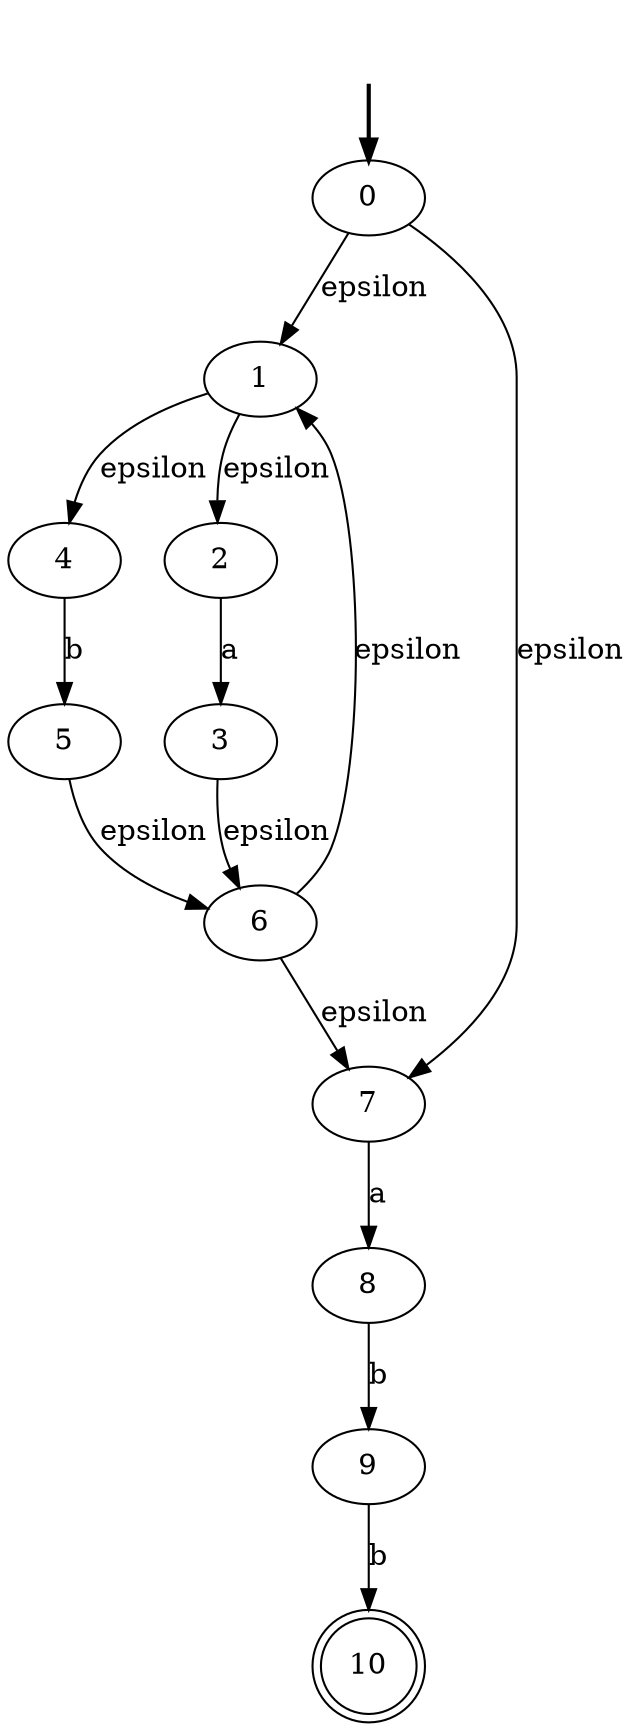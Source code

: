 digraph {
	fake0 [style=invisible]
	3
	9
	8
	0 [root=true]
	10 [shape=doublecircle]
	4
	1
	6
	7
	2
	5
	fake0 -> 0 [style=bold]
	0 -> 7 [label=epsilon]
	0 -> 1 [label=epsilon]
	6 -> 7 [label=epsilon]
	6 -> 1 [label=epsilon]
	1 -> 4 [label=epsilon]
	1 -> 2 [label=epsilon]
	2 -> 3 [label=a]
	4 -> 5 [label=b]
	3 -> 6 [label=epsilon]
	5 -> 6 [label=epsilon]
	7 -> 8 [label=a]
	8 -> 9 [label=b]
	9 -> 10 [label=b]
}
